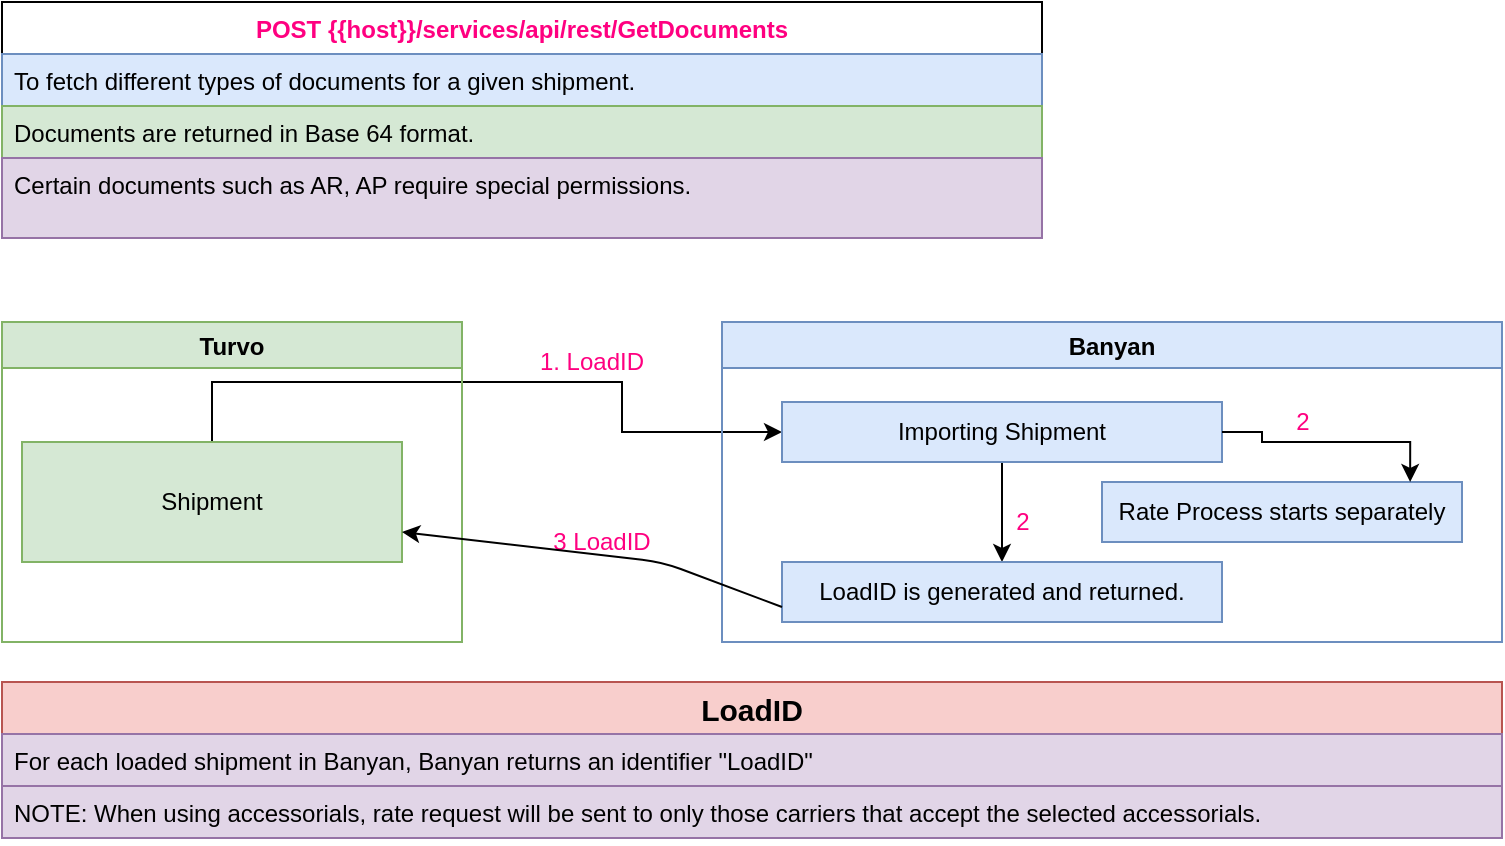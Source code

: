 <mxfile version="14.8.6" type="github" pages="4">
  <diagram id="OiAdG7TxA3gKg6y4t-il" name="01. /services/api/rest/ImportForQuote">
    <mxGraphModel dx="1022" dy="1271" grid="1" gridSize="10" guides="1" tooltips="1" connect="1" arrows="1" fold="1" page="1" pageScale="1" pageWidth="1100" pageHeight="850" math="0" shadow="0">
      <root>
        <mxCell id="0" />
        <mxCell id="1" parent="0" />
        <mxCell id="HQiu4LjJbaCrbUbcNdbU-1" value="POST {{host}}/services/api/rest/GetDocuments" style="swimlane;fontStyle=1;childLayout=stackLayout;horizontal=1;startSize=26;horizontalStack=0;resizeParent=1;resizeParentMax=0;resizeLast=0;collapsible=1;marginBottom=0;fontColor=#FF0080;" parent="1" vertex="1">
          <mxGeometry x="10" y="-380" width="520" height="118" as="geometry" />
        </mxCell>
        <mxCell id="HQiu4LjJbaCrbUbcNdbU-2" value="To fetch different types of documents for a given shipment." style="text;strokeColor=#6c8ebf;fillColor=#dae8fc;align=left;verticalAlign=top;spacingLeft=4;spacingRight=4;overflow=hidden;rotatable=0;points=[[0,0.5],[1,0.5]];portConstraint=eastwest;" parent="HQiu4LjJbaCrbUbcNdbU-1" vertex="1">
          <mxGeometry y="26" width="520" height="26" as="geometry" />
        </mxCell>
        <mxCell id="HQiu4LjJbaCrbUbcNdbU-3" value="Documents are returned in Base 64 format." style="text;strokeColor=#82b366;fillColor=#d5e8d4;align=left;verticalAlign=top;spacingLeft=4;spacingRight=4;overflow=hidden;rotatable=0;points=[[0,0.5],[1,0.5]];portConstraint=eastwest;" parent="HQiu4LjJbaCrbUbcNdbU-1" vertex="1">
          <mxGeometry y="52" width="520" height="26" as="geometry" />
        </mxCell>
        <mxCell id="HQiu4LjJbaCrbUbcNdbU-4" value="Certain documents such as AR, AP require special permissions." style="text;strokeColor=#9673a6;fillColor=#e1d5e7;align=left;verticalAlign=top;spacingLeft=4;spacingRight=4;overflow=hidden;rotatable=0;points=[[0,0.5],[1,0.5]];portConstraint=eastwest;whiteSpace=wrap;" parent="HQiu4LjJbaCrbUbcNdbU-1" vertex="1">
          <mxGeometry y="78" width="520" height="40" as="geometry" />
        </mxCell>
        <mxCell id="HQiu4LjJbaCrbUbcNdbU-5" style="edgeStyle=orthogonalEdgeStyle;rounded=0;orthogonalLoop=1;jettySize=auto;html=1;" parent="1" source="HQiu4LjJbaCrbUbcNdbU-20" target="HQiu4LjJbaCrbUbcNdbU-9" edge="1">
          <mxGeometry relative="1" as="geometry">
            <Array as="points">
              <mxPoint x="320" y="-190" />
              <mxPoint x="320" y="-165" />
            </Array>
          </mxGeometry>
        </mxCell>
        <mxCell id="HQiu4LjJbaCrbUbcNdbU-6" value="1. LoadID" style="text;html=1;strokeColor=none;fillColor=none;align=center;verticalAlign=middle;whiteSpace=wrap;rounded=0;fontColor=#FF0080;" parent="1" vertex="1">
          <mxGeometry x="240" y="-210" width="130" height="20" as="geometry" />
        </mxCell>
        <mxCell id="HQiu4LjJbaCrbUbcNdbU-7" value="Banyan" style="swimlane;startSize=23;fillColor=#dae8fc;strokeColor=#6c8ebf;labelBackgroundColor=none;" parent="1" vertex="1">
          <mxGeometry x="370" y="-220" width="390" height="160" as="geometry" />
        </mxCell>
        <mxCell id="HQiu4LjJbaCrbUbcNdbU-8" style="edgeStyle=orthogonalEdgeStyle;rounded=0;orthogonalLoop=1;jettySize=auto;html=1;entryX=0.5;entryY=0;entryDx=0;entryDy=0;" parent="HQiu4LjJbaCrbUbcNdbU-7" source="HQiu4LjJbaCrbUbcNdbU-9" target="HQiu4LjJbaCrbUbcNdbU-10" edge="1">
          <mxGeometry relative="1" as="geometry" />
        </mxCell>
        <mxCell id="HQiu4LjJbaCrbUbcNdbU-9" value="Importing Shipment" style="rounded=0;whiteSpace=wrap;html=1;fillColor=#dae8fc;strokeColor=#6c8ebf;" parent="HQiu4LjJbaCrbUbcNdbU-7" vertex="1">
          <mxGeometry x="30" y="40" width="220" height="30" as="geometry" />
        </mxCell>
        <mxCell id="HQiu4LjJbaCrbUbcNdbU-10" value="LoadID is generated and returned." style="rounded=0;whiteSpace=wrap;html=1;fillColor=#dae8fc;strokeColor=#6c8ebf;" parent="HQiu4LjJbaCrbUbcNdbU-7" vertex="1">
          <mxGeometry x="30" y="120" width="220" height="30" as="geometry" />
        </mxCell>
        <mxCell id="HQiu4LjJbaCrbUbcNdbU-11" value="&lt;font color=&quot;#ff0080&quot;&gt;2&lt;/font&gt;" style="text;html=1;align=center;verticalAlign=middle;resizable=0;points=[];autosize=1;strokeColor=none;" parent="HQiu4LjJbaCrbUbcNdbU-7" vertex="1">
          <mxGeometry x="140" y="90" width="20" height="20" as="geometry" />
        </mxCell>
        <mxCell id="HQiu4LjJbaCrbUbcNdbU-12" value="Rate Process starts separately" style="rounded=0;whiteSpace=wrap;html=1;fillColor=#dae8fc;strokeColor=#6c8ebf;" parent="1" vertex="1">
          <mxGeometry x="560" y="-140" width="180" height="30" as="geometry" />
        </mxCell>
        <mxCell id="HQiu4LjJbaCrbUbcNdbU-13" style="edgeStyle=orthogonalEdgeStyle;rounded=0;orthogonalLoop=1;jettySize=auto;html=1;entryX=0.856;entryY=0;entryDx=0;entryDy=0;entryPerimeter=0;" parent="1" source="HQiu4LjJbaCrbUbcNdbU-9" target="HQiu4LjJbaCrbUbcNdbU-12" edge="1">
          <mxGeometry relative="1" as="geometry">
            <Array as="points">
              <mxPoint x="640" y="-165" />
              <mxPoint x="640" y="-160" />
              <mxPoint x="714" y="-160" />
            </Array>
          </mxGeometry>
        </mxCell>
        <mxCell id="HQiu4LjJbaCrbUbcNdbU-14" value="3 LoadID" style="text;html=1;strokeColor=none;fillColor=none;align=center;verticalAlign=middle;whiteSpace=wrap;rounded=0;fontColor=#FF0080;" parent="1" vertex="1">
          <mxGeometry x="250" y="-120" width="120" height="20" as="geometry" />
        </mxCell>
        <mxCell id="HQiu4LjJbaCrbUbcNdbU-15" value="&lt;font color=&quot;#ff0080&quot;&gt;2&lt;/font&gt;" style="text;html=1;align=center;verticalAlign=middle;resizable=0;points=[];autosize=1;strokeColor=none;" parent="1" vertex="1">
          <mxGeometry x="650" y="-180" width="20" height="20" as="geometry" />
        </mxCell>
        <mxCell id="HQiu4LjJbaCrbUbcNdbU-16" value="LoadID" style="swimlane;fontStyle=1;childLayout=stackLayout;horizontal=1;startSize=26;horizontalStack=0;resizeParent=1;resizeParentMax=0;resizeLast=0;collapsible=1;marginBottom=0;fontSize=15;align=center;fillColor=#f8cecc;strokeColor=#b85450;" parent="1" vertex="1">
          <mxGeometry x="10" y="-40" width="750" height="52" as="geometry" />
        </mxCell>
        <mxCell id="HQiu4LjJbaCrbUbcNdbU-17" value="For each loaded shipment in Banyan, Banyan returns an identifier &quot;LoadID&quot;" style="text;strokeColor=#9673a6;fillColor=#e1d5e7;align=left;verticalAlign=top;spacingLeft=4;spacingRight=4;overflow=hidden;rotatable=0;points=[[0,0.5],[1,0.5]];portConstraint=eastwest;" parent="HQiu4LjJbaCrbUbcNdbU-16" vertex="1">
          <mxGeometry y="26" width="750" height="26" as="geometry" />
        </mxCell>
        <mxCell id="HQiu4LjJbaCrbUbcNdbU-18" value="NOTE: When using accessorials, rate request will be sent to only those carriers that accept the selected accessorials." style="text;strokeColor=#9673a6;fillColor=#e1d5e7;align=left;verticalAlign=top;spacingLeft=4;spacingRight=4;overflow=hidden;rotatable=0;points=[[0,0.5],[1,0.5]];portConstraint=eastwest;" parent="1" vertex="1">
          <mxGeometry x="10" y="12" width="750" height="26" as="geometry" />
        </mxCell>
        <mxCell id="HQiu4LjJbaCrbUbcNdbU-19" value="Turvo" style="swimlane;align=center;fillColor=#d5e8d4;strokeColor=#82b366;" parent="1" vertex="1">
          <mxGeometry x="10" y="-220" width="230" height="160" as="geometry" />
        </mxCell>
        <mxCell id="HQiu4LjJbaCrbUbcNdbU-20" value="Shipment" style="rounded=0;whiteSpace=wrap;html=1;fillColor=#d5e8d4;strokeColor=#82b366;" parent="HQiu4LjJbaCrbUbcNdbU-19" vertex="1">
          <mxGeometry x="10" y="60" width="190" height="60" as="geometry" />
        </mxCell>
        <mxCell id="HQiu4LjJbaCrbUbcNdbU-21" value="" style="endArrow=classic;html=1;exitX=0;exitY=0.75;exitDx=0;exitDy=0;entryX=1;entryY=0.75;entryDx=0;entryDy=0;" parent="1" source="HQiu4LjJbaCrbUbcNdbU-10" target="HQiu4LjJbaCrbUbcNdbU-20" edge="1">
          <mxGeometry width="50" height="50" relative="1" as="geometry">
            <mxPoint x="160" y="-80" as="sourcePoint" />
            <mxPoint x="220" y="-110" as="targetPoint" />
            <Array as="points">
              <mxPoint x="340" y="-100" />
            </Array>
          </mxGeometry>
        </mxCell>
      </root>
    </mxGraphModel>
  </diagram>
  <diagram name="02 /services/api/rest/GetQuotes" id="FWxIg1FBerBXyO7mredP">
    <mxGraphModel dx="1022" dy="444" grid="1" gridSize="10" guides="1" tooltips="1" connect="1" arrows="1" fold="1" page="1" pageScale="1" pageWidth="1100" pageHeight="850" math="0" shadow="0">
      <root>
        <mxCell id="3qYp3PzX7lrmJIjdqvdg-0" />
        <mxCell id="3qYp3PzX7lrmJIjdqvdg-1" parent="3qYp3PzX7lrmJIjdqvdg-0" />
        <mxCell id="3qYp3PzX7lrmJIjdqvdg-2" value="{{host}}/services/api/rest/GetQuotes" style="swimlane;fontStyle=1;childLayout=stackLayout;horizontal=1;startSize=26;horizontalStack=0;resizeParent=1;resizeParentMax=0;resizeLast=0;collapsible=1;marginBottom=0;fontColor=#FF0080;" parent="3qYp3PzX7lrmJIjdqvdg-1" vertex="1">
          <mxGeometry width="520" height="52" as="geometry" />
        </mxCell>
        <mxCell id="3qYp3PzX7lrmJIjdqvdg-3" value="This function will retrieve all the valid quotes for a given shipment." style="text;strokeColor=#6c8ebf;fillColor=#dae8fc;align=left;verticalAlign=top;spacingLeft=4;spacingRight=4;overflow=hidden;rotatable=0;points=[[0,0.5],[1,0.5]];portConstraint=eastwest;" parent="3qYp3PzX7lrmJIjdqvdg-2" vertex="1">
          <mxGeometry y="26" width="520" height="26" as="geometry" />
        </mxCell>
        <mxCell id="3qYp3PzX7lrmJIjdqvdg-6" style="edgeStyle=orthogonalEdgeStyle;rounded=0;orthogonalLoop=1;jettySize=auto;html=1;" parent="3qYp3PzX7lrmJIjdqvdg-1" source="3qYp3PzX7lrmJIjdqvdg-7" edge="1">
          <mxGeometry relative="1" as="geometry">
            <Array as="points">
              <mxPoint x="320" y="230" />
              <mxPoint x="320" y="255" />
            </Array>
            <mxPoint x="400" y="255" as="targetPoint" />
          </mxGeometry>
        </mxCell>
        <mxCell id="3qYp3PzX7lrmJIjdqvdg-7" value="Shipment" style="rounded=0;whiteSpace=wrap;html=1;fillColor=#d5e8d4;strokeColor=#82b366;" parent="3qYp3PzX7lrmJIjdqvdg-1" vertex="1">
          <mxGeometry x="10" y="200" width="230" height="60" as="geometry" />
        </mxCell>
        <mxCell id="3qYp3PzX7lrmJIjdqvdg-8" value="Turvo" style="text;html=1;align=center;verticalAlign=middle;resizable=0;points=[];autosize=1;strokeColor=none;fontColor=#FF0080;" parent="3qYp3PzX7lrmJIjdqvdg-1" vertex="1">
          <mxGeometry x="100" y="180" width="50" height="20" as="geometry" />
        </mxCell>
        <mxCell id="3qYp3PzX7lrmJIjdqvdg-9" value="1 LoadID" style="text;html=1;strokeColor=none;fillColor=none;align=center;verticalAlign=middle;whiteSpace=wrap;rounded=0;fontColor=#FF0080;" parent="3qYp3PzX7lrmJIjdqvdg-1" vertex="1">
          <mxGeometry x="240" y="210" width="130" height="20" as="geometry" />
        </mxCell>
        <mxCell id="3qYp3PzX7lrmJIjdqvdg-10" value="Banyan" style="swimlane;fontColor=#FF0080;startSize=23;" parent="3qYp3PzX7lrmJIjdqvdg-1" vertex="1">
          <mxGeometry x="370" y="120" width="460" height="330" as="geometry" />
        </mxCell>
        <mxCell id="3qYp3PzX7lrmJIjdqvdg-11" style="edgeStyle=orthogonalEdgeStyle;rounded=0;orthogonalLoop=1;jettySize=auto;html=1;entryX=0.5;entryY=0;entryDx=0;entryDy=0;" parent="3qYp3PzX7lrmJIjdqvdg-10" edge="1">
          <mxGeometry relative="1" as="geometry">
            <mxPoint x="140" y="70" as="sourcePoint" />
          </mxGeometry>
        </mxCell>
        <mxCell id="3qYp3PzX7lrmJIjdqvdg-16" style="edgeStyle=orthogonalEdgeStyle;rounded=0;orthogonalLoop=1;jettySize=auto;html=1;entryX=0.856;entryY=0;entryDx=0;entryDy=0;entryPerimeter=0;" parent="3qYp3PzX7lrmJIjdqvdg-1" edge="1">
          <mxGeometry relative="1" as="geometry">
            <Array as="points">
              <mxPoint x="640" y="255" />
              <mxPoint x="640" y="260" />
              <mxPoint x="714" y="260" />
            </Array>
            <mxPoint x="620" y="255" as="sourcePoint" />
          </mxGeometry>
        </mxCell>
        <mxCell id="3qYp3PzX7lrmJIjdqvdg-17" style="edgeStyle=orthogonalEdgeStyle;rounded=0;orthogonalLoop=1;jettySize=auto;html=1;entryX=0.461;entryY=1.1;entryDx=0;entryDy=0;entryPerimeter=0;" parent="3qYp3PzX7lrmJIjdqvdg-1" target="3qYp3PzX7lrmJIjdqvdg-7" edge="1">
          <mxGeometry relative="1" as="geometry">
            <mxPoint x="400" y="335" as="sourcePoint" />
          </mxGeometry>
        </mxCell>
        <mxCell id="3qYp3PzX7lrmJIjdqvdg-52" value="{&lt;br&gt;&lt;span&gt; &lt;/span&gt;&quot;Quotes&quot;:[&lt;br&gt;&lt;blockquote style=&quot;margin: 0 0 0 40px ; border: none ; padding: 0px&quot;&gt;&lt;span&gt;&lt;span style=&quot;white-space: pre&quot;&gt; &lt;/span&gt;{&lt;span&gt; &lt;/span&gt;&lt;/span&gt;&lt;/blockquote&gt;&lt;blockquote style=&quot;margin: 0 0 0 40px ; border: none ; padding: 0px&quot;&gt;&lt;span&gt;&lt;br/&gt;&lt;/span&gt;&lt;span&gt; &lt;/span&gt;&lt;span&gt; &lt;/span&gt;&lt;span&gt; &lt;/span&gt;&lt;span style=&quot;white-space: pre&quot;&gt; &lt;/span&gt;&lt;span style=&quot;white-space: pre&quot;&gt; &lt;/span&gt;&quot;LoadID&quot;: &quot;SameAsPassed&quot;,&lt;br&gt;&lt;span&gt;&lt;span style=&quot;white-space: pre&quot;&gt; &lt;/span&gt;&lt;span style=&quot;white-space: pre&quot;&gt; &lt;/span&gt;&quot;&lt;/span&gt;QuoteID&quot;: &quot;DifferentForEachQuote&quot;&lt;/blockquote&gt;&lt;span&gt; &lt;/span&gt;&lt;span&gt; &lt;/span&gt;&lt;span style=&quot;white-space: pre&quot;&gt; &lt;/span&gt;&lt;span style=&quot;white-space: pre&quot;&gt; &amp;nbsp;&lt;/span&gt;&amp;nbsp; &amp;nbsp; },&lt;br&gt;&lt;span&gt; &lt;/span&gt;&lt;span&gt; &lt;/span&gt;&lt;span style=&quot;white-space: pre&quot;&gt;&lt;span style=&quot;white-space: pre&quot;&gt; &lt;/span&gt;&lt;span style=&quot;white-space: pre&quot;&gt; &lt;/span&gt;    { &lt;br/&gt;&lt;/span&gt;&lt;span style=&quot;white-space: pre&quot;&gt; &lt;/span&gt;&lt;span style=&quot;white-space: pre&quot;&gt; &lt;/span&gt;&lt;span style=&quot;white-space: pre&quot;&gt; &lt;/span&gt;&quot;LoadID&quot;: &quot;SameAsPassed&quot;,&lt;br&gt;&lt;span style=&quot;white-space: pre&quot;&gt; &lt;/span&gt;&lt;span style=&quot;white-space: pre&quot;&gt; &lt;span&gt; &lt;/span&gt;&quot;&lt;/span&gt;QuoteID&quot;: &quot;DifferentForEachQuote&quot;&lt;br&gt;&lt;span style=&quot;white-space: pre&quot;&gt; &lt;/span&gt;&lt;span style=&quot;white-space: pre&quot;&gt; &lt;/span&gt;&amp;nbsp; &amp;nbsp; },&lt;br&gt;&lt;span&gt; &lt;/span&gt;&lt;span style=&quot;white-space: pre&quot;&gt; &lt;/span&gt;&lt;span style=&quot;white-space: pre&quot;&gt; &lt;/span&gt;]&lt;br&gt;}" style="rounded=0;whiteSpace=wrap;html=1;fillColor=#f8cecc;strokeColor=#b85450;align=left;" parent="3qYp3PzX7lrmJIjdqvdg-1" vertex="1">
          <mxGeometry x="400" y="160" width="400" height="240" as="geometry" />
        </mxCell>
        <mxCell id="3qYp3PzX7lrmJIjdqvdg-53" value="2. A set of Quotes" style="text;html=1;strokeColor=none;fillColor=none;align=center;verticalAlign=middle;whiteSpace=wrap;rounded=0;fontColor=#FF0080;" parent="3qYp3PzX7lrmJIjdqvdg-1" vertex="1">
          <mxGeometry x="120" y="310" width="130" height="20" as="geometry" />
        </mxCell>
        <mxCell id="3qYp3PzX7lrmJIjdqvdg-57" value="Just Pass the LoadID created by Banyan for shipment." style="text;strokeColor=#6c8ebf;fillColor=#dae8fc;align=left;verticalAlign=top;spacingLeft=4;spacingRight=4;overflow=hidden;rotatable=0;points=[[0,0.5],[1,0.5]];portConstraint=eastwest;" parent="3qYp3PzX7lrmJIjdqvdg-1" vertex="1">
          <mxGeometry y="52" width="520" height="26" as="geometry" />
        </mxCell>
      </root>
    </mxGraphModel>
  </diagram>
  <diagram name="03. /services/api/rest/ImportForQuote_Sync" id="VW07h3cwKVJhl0lstl71">
    <mxGraphModel dx="1022" dy="444" grid="1" gridSize="10" guides="1" tooltips="1" connect="1" arrows="1" fold="1" page="1" pageScale="1" pageWidth="1100" pageHeight="850" math="0" shadow="0">
      <root>
        <mxCell id="U-g3pxEUER873NjEjKzG-0" />
        <mxCell id="U-g3pxEUER873NjEjKzG-1" parent="U-g3pxEUER873NjEjKzG-0" />
        <mxCell id="U-g3pxEUER873NjEjKzG-2" value="POST {{host}}/services/api/rest/ImportForQuote" style="swimlane;fontStyle=1;childLayout=stackLayout;horizontal=1;startSize=26;horizontalStack=0;resizeParent=1;resizeParentMax=0;resizeLast=0;collapsible=1;marginBottom=0;fontColor=#FF0080;" parent="U-g3pxEUER873NjEjKzG-1" vertex="1">
          <mxGeometry y="40" width="520" height="118" as="geometry" />
        </mxCell>
        <mxCell id="U-g3pxEUER873NjEjKzG-3" value="Import a shipment in the Banyan system." style="text;strokeColor=#6c8ebf;fillColor=#dae8fc;align=left;verticalAlign=top;spacingLeft=4;spacingRight=4;overflow=hidden;rotatable=0;points=[[0,0.5],[1,0.5]];portConstraint=eastwest;" parent="U-g3pxEUER873NjEjKzG-2" vertex="1">
          <mxGeometry y="26" width="520" height="26" as="geometry" />
        </mxCell>
        <mxCell id="U-g3pxEUER873NjEjKzG-4" value="Initiate the rating process and will return a response immediately" style="text;strokeColor=#82b366;fillColor=#d5e8d4;align=left;verticalAlign=top;spacingLeft=4;spacingRight=4;overflow=hidden;rotatable=0;points=[[0,0.5],[1,0.5]];portConstraint=eastwest;" parent="U-g3pxEUER873NjEjKzG-2" vertex="1">
          <mxGeometry y="52" width="520" height="26" as="geometry" />
        </mxCell>
        <mxCell id="U-g3pxEUER873NjEjKzG-5" value="Following this request would be a loop of calling GetQuotes to return the quotes on the created shipment" style="text;strokeColor=#9673a6;fillColor=#e1d5e7;align=left;verticalAlign=top;spacingLeft=4;spacingRight=4;overflow=hidden;rotatable=0;points=[[0,0.5],[1,0.5]];portConstraint=eastwest;whiteSpace=wrap;" parent="U-g3pxEUER873NjEjKzG-2" vertex="1">
          <mxGeometry y="78" width="520" height="40" as="geometry" />
        </mxCell>
        <mxCell id="U-g3pxEUER873NjEjKzG-6" style="edgeStyle=orthogonalEdgeStyle;rounded=0;orthogonalLoop=1;jettySize=auto;html=1;" parent="U-g3pxEUER873NjEjKzG-1" source="U-g3pxEUER873NjEjKzG-7" target="U-g3pxEUER873NjEjKzG-12" edge="1">
          <mxGeometry relative="1" as="geometry">
            <Array as="points">
              <mxPoint x="320" y="230" />
              <mxPoint x="320" y="245" />
            </Array>
          </mxGeometry>
        </mxCell>
        <mxCell id="U-g3pxEUER873NjEjKzG-7" value="Shipment" style="rounded=0;whiteSpace=wrap;html=1;fillColor=#d5e8d4;strokeColor=#82b366;" parent="U-g3pxEUER873NjEjKzG-1" vertex="1">
          <mxGeometry x="10" y="200" width="230" height="60" as="geometry" />
        </mxCell>
        <mxCell id="U-g3pxEUER873NjEjKzG-8" value="Turvo" style="text;html=1;align=center;verticalAlign=middle;resizable=0;points=[];autosize=1;strokeColor=none;fontColor=#FF0080;" parent="U-g3pxEUER873NjEjKzG-1" vertex="1">
          <mxGeometry x="100" y="180" width="50" height="20" as="geometry" />
        </mxCell>
        <mxCell id="U-g3pxEUER873NjEjKzG-9" value="1. Importing Shipment" style="text;html=1;strokeColor=none;fillColor=none;align=center;verticalAlign=middle;whiteSpace=wrap;rounded=0;fontColor=#FF0080;" parent="U-g3pxEUER873NjEjKzG-1" vertex="1">
          <mxGeometry x="240" y="210" width="130" height="20" as="geometry" />
        </mxCell>
        <mxCell id="U-g3pxEUER873NjEjKzG-10" value="Banyan" style="swimlane;fontColor=#FF0080;startSize=23;" parent="U-g3pxEUER873NjEjKzG-1" vertex="1">
          <mxGeometry x="370" y="200" width="470" height="440" as="geometry" />
        </mxCell>
        <mxCell id="LS-Lc405rFHRBbfT6CRn-0" style="edgeStyle=orthogonalEdgeStyle;rounded=0;orthogonalLoop=1;jettySize=auto;html=1;entryX=0.5;entryY=0;entryDx=0;entryDy=0;" parent="U-g3pxEUER873NjEjKzG-10" source="U-g3pxEUER873NjEjKzG-12" target="U-g3pxEUER873NjEjKzG-15" edge="1">
          <mxGeometry relative="1" as="geometry" />
        </mxCell>
        <mxCell id="U-g3pxEUER873NjEjKzG-12" value="Importing Shipment" style="rounded=0;whiteSpace=wrap;html=1;fillColor=#dae8fc;strokeColor=#6c8ebf;" parent="U-g3pxEUER873NjEjKzG-10" vertex="1">
          <mxGeometry x="30" y="40" width="240" height="40" as="geometry" />
        </mxCell>
        <mxCell id="LS-Lc405rFHRBbfT6CRn-1" style="edgeStyle=orthogonalEdgeStyle;rounded=0;orthogonalLoop=1;jettySize=auto;html=1;" parent="U-g3pxEUER873NjEjKzG-10" source="U-g3pxEUER873NjEjKzG-15" edge="1">
          <mxGeometry relative="1" as="geometry">
            <mxPoint x="150" y="190" as="targetPoint" />
          </mxGeometry>
        </mxCell>
        <mxCell id="U-g3pxEUER873NjEjKzG-15" value="Rate Process starts&amp;nbsp;" style="rounded=0;whiteSpace=wrap;html=1;fillColor=#dae8fc;strokeColor=#6c8ebf;" parent="U-g3pxEUER873NjEjKzG-10" vertex="1">
          <mxGeometry x="30" y="120" width="240" height="40" as="geometry" />
        </mxCell>
        <mxCell id="U-g3pxEUER873NjEjKzG-17" style="edgeStyle=orthogonalEdgeStyle;rounded=0;orthogonalLoop=1;jettySize=auto;html=1;entryX=0.461;entryY=1.1;entryDx=0;entryDy=0;entryPerimeter=0;" parent="U-g3pxEUER873NjEjKzG-1" target="U-g3pxEUER873NjEjKzG-7" edge="1">
          <mxGeometry relative="1" as="geometry">
            <mxPoint x="400" y="417.5" as="sourcePoint" />
          </mxGeometry>
        </mxCell>
        <mxCell id="U-g3pxEUER873NjEjKzG-18" value="2. A set of Quotes" style="text;html=1;strokeColor=none;fillColor=none;align=center;verticalAlign=middle;whiteSpace=wrap;rounded=0;fontColor=#FF0080;" parent="U-g3pxEUER873NjEjKzG-1" vertex="1">
          <mxGeometry x="190" y="380" width="120" height="20" as="geometry" />
        </mxCell>
        <mxCell id="rtPEkSFmFEGh6jgvNy1m-0" value="{&lt;br&gt;&lt;span style=&quot;white-space: pre&quot;&gt; &lt;/span&gt;&amp;nbsp; &amp;nbsp; ...,&lt;br&gt;&lt;span&gt; &lt;/span&gt;&lt;blockquote style=&quot;margin: 0 0 0 40px ; border: none ; padding: 0px&quot;&gt;&quot;Quotes&quot;:[&lt;blockquote style=&quot;margin: 0 0 0 40px ; border: none ; padding: 0px&quot;&gt;&lt;span&gt;&lt;span style=&quot;white-space: pre&quot;&gt; &lt;/span&gt;{&lt;/span&gt;&lt;/blockquote&gt;&lt;blockquote style=&quot;margin: 0 0 0 40px ; border: none ; padding: 0px&quot;&gt;&lt;span&gt;&lt;br&gt;&lt;/span&gt;&lt;/blockquote&gt;&lt;blockquote style=&quot;margin: 0 0 0 40px ; border: none ; padding: 0px&quot;&gt;&lt;span style=&quot;white-space: pre&quot;&gt; &lt;/span&gt;&lt;span style=&quot;white-space: pre&quot;&gt; &lt;/span&gt;&quot;LoadID&quot;: &quot;SameAsPassed&quot;,&lt;/blockquote&gt;&lt;blockquote style=&quot;margin: 0 0 0 40px ; border: none ; padding: 0px&quot;&gt;&lt;span&gt;&lt;span style=&quot;white-space: pre&quot;&gt; &lt;/span&gt;&lt;span style=&quot;white-space: pre&quot;&gt; &lt;/span&gt;&quot;&lt;/span&gt;QuoteID&quot;: &quot;DifferentForEachQuote&quot;&lt;/blockquote&gt;&lt;span style=&quot;white-space: pre&quot;&gt; &lt;/span&gt;&lt;span style=&quot;white-space: pre&quot;&gt; &amp;nbsp;&lt;/span&gt;&amp;nbsp; &amp;nbsp; },&lt;br&gt;&lt;span style=&quot;white-space: pre&quot;&gt;&lt;span style=&quot;white-space: pre&quot;&gt; &lt;/span&gt;&lt;span style=&quot;white-space: pre&quot;&gt; &lt;/span&gt;    { &lt;br&gt;&lt;/span&gt;&lt;span style=&quot;white-space: pre&quot;&gt; &lt;/span&gt;&lt;span style=&quot;white-space: pre&quot;&gt; &lt;/span&gt;&lt;span style=&quot;white-space: pre&quot;&gt; &lt;/span&gt;&quot;LoadID&quot;: &quot;SameAsPassed&quot;,&lt;br&gt;&lt;span style=&quot;white-space: pre&quot;&gt; &lt;/span&gt;&lt;span style=&quot;white-space: pre&quot;&gt; &lt;span&gt; &lt;/span&gt;&quot;&lt;/span&gt;QuoteID&quot;: &quot;DifferentForEachQuote&quot;&lt;br&gt;&lt;span style=&quot;white-space: pre&quot;&gt; &lt;/span&gt;&lt;span style=&quot;white-space: pre&quot;&gt; &lt;/span&gt;&amp;nbsp; &amp;nbsp; },&lt;br&gt;&lt;span style=&quot;white-space: pre&quot;&gt; &lt;/span&gt;&lt;span style=&quot;white-space: pre&quot;&gt; &lt;/span&gt;]&lt;/blockquote&gt;}" style="rounded=0;whiteSpace=wrap;html=1;fillColor=#f8cecc;strokeColor=#b85450;align=left;" parent="U-g3pxEUER873NjEjKzG-1" vertex="1">
          <mxGeometry x="400" y="390" width="400" height="240" as="geometry" />
        </mxCell>
      </root>
    </mxGraphModel>
  </diagram>
  <diagram id="dOh_V104mQJpr9CTCbcv" name="Page-4">
    <mxGraphModel dx="1022" dy="478" grid="1" gridSize="10" guides="1" tooltips="1" connect="1" arrows="1" fold="1" page="1" pageScale="1" pageWidth="1100" pageHeight="850" math="0" shadow="0">
      <root>
        <mxCell id="rXdjp0I8evFBmd4U9B_b-0" />
        <mxCell id="rXdjp0I8evFBmd4U9B_b-1" parent="rXdjp0I8evFBmd4U9B_b-0" />
        <mxCell id="rXdjp0I8evFBmd4U9B_b-2" value="" style="shape=table;startSize=0;container=1;collapsible=0;childLayout=tableLayout;" vertex="1" parent="rXdjp0I8evFBmd4U9B_b-1">
          <mxGeometry x="25" y="270" width="520" height="40" as="geometry" />
        </mxCell>
        <mxCell id="rXdjp0I8evFBmd4U9B_b-3" value="" style="shape=partialRectangle;collapsible=0;dropTarget=0;pointerEvents=0;fillColor=none;top=0;left=0;bottom=0;right=0;points=[[0,0.5],[1,0.5]];portConstraint=eastwest;" vertex="1" parent="rXdjp0I8evFBmd4U9B_b-2">
          <mxGeometry width="520" height="40" as="geometry" />
        </mxCell>
        <mxCell id="rXdjp0I8evFBmd4U9B_b-4" value="&lt;b&gt;P44Credentials&lt;/b&gt;" style="shape=partialRectangle;html=1;whiteSpace=wrap;connectable=0;overflow=hidden;fillColor=#ffe6cc;top=0;left=0;bottom=0;right=0;strokeColor=#d79b00;" vertex="1" parent="rXdjp0I8evFBmd4U9B_b-3">
          <mxGeometry width="260" height="40" as="geometry" />
        </mxCell>
        <mxCell id="rXdjp0I8evFBmd4U9B_b-5" value="&lt;b&gt;AuthenticationData&lt;/b&gt;" style="shape=partialRectangle;html=1;whiteSpace=wrap;connectable=0;overflow=hidden;fillColor=#f8cecc;top=0;left=0;bottom=0;right=0;strokeColor=#b85450;" vertex="1" parent="rXdjp0I8evFBmd4U9B_b-3">
          <mxGeometry x="260" width="260" height="40" as="geometry" />
        </mxCell>
        <mxCell id="rXdjp0I8evFBmd4U9B_b-6" value="" style="shape=table;startSize=0;container=1;collapsible=0;childLayout=tableLayout;" vertex="1" parent="rXdjp0I8evFBmd4U9B_b-1">
          <mxGeometry x="25" y="350" width="520" height="40" as="geometry" />
        </mxCell>
        <mxCell id="rXdjp0I8evFBmd4U9B_b-7" value="" style="shape=partialRectangle;collapsible=0;dropTarget=0;pointerEvents=0;fillColor=none;top=0;left=0;bottom=0;right=0;points=[[0,0.5],[1,0.5]];portConstraint=eastwest;" vertex="1" parent="rXdjp0I8evFBmd4U9B_b-6">
          <mxGeometry width="520" height="40" as="geometry" />
        </mxCell>
        <mxCell id="rXdjp0I8evFBmd4U9B_b-8" value="" style="shape=partialRectangle;html=1;whiteSpace=wrap;connectable=0;overflow=hidden;fillColor=#ffe6cc;top=0;left=0;bottom=0;right=0;strokeColor=#d79b00;" vertex="1" parent="rXdjp0I8evFBmd4U9B_b-7">
          <mxGeometry width="260" height="40" as="geometry" />
        </mxCell>
        <mxCell id="rXdjp0I8evFBmd4U9B_b-9" value="&lt;b&gt;Loadinfo&lt;/b&gt;" style="shape=partialRectangle;html=1;whiteSpace=wrap;connectable=0;overflow=hidden;fillColor=#f8cecc;top=0;left=0;bottom=0;right=0;strokeColor=#b85450;" vertex="1" parent="rXdjp0I8evFBmd4U9B_b-7">
          <mxGeometry x="260" width="260" height="40" as="geometry" />
        </mxCell>
        <mxCell id="rXdjp0I8evFBmd4U9B_b-10" value="" style="shape=table;startSize=0;container=1;collapsible=0;childLayout=tableLayout;" vertex="1" parent="rXdjp0I8evFBmd4U9B_b-1">
          <mxGeometry x="25" y="430" width="520" height="120" as="geometry" />
        </mxCell>
        <mxCell id="rXdjp0I8evFBmd4U9B_b-11" value="" style="shape=partialRectangle;collapsible=0;dropTarget=0;pointerEvents=0;fillColor=none;top=0;left=0;bottom=0;right=0;points=[[0,0.5],[1,0.5]];portConstraint=eastwest;" vertex="1" parent="rXdjp0I8evFBmd4U9B_b-10">
          <mxGeometry width="520" height="40" as="geometry" />
        </mxCell>
        <mxCell id="rXdjp0I8evFBmd4U9B_b-12" value="" style="shape=partialRectangle;html=1;whiteSpace=wrap;connectable=0;overflow=hidden;fillColor=#ffe6cc;top=0;left=0;bottom=0;right=0;strokeColor=#d79b00;" vertex="1" parent="rXdjp0I8evFBmd4U9B_b-11">
          <mxGeometry width="260" height="40" as="geometry" />
        </mxCell>
        <mxCell id="rXdjp0I8evFBmd4U9B_b-13" value="&lt;b&gt;BillTo&lt;/b&gt;" style="shape=partialRectangle;html=1;whiteSpace=wrap;connectable=0;overflow=hidden;fillColor=#f8cecc;top=0;left=0;bottom=0;right=0;strokeColor=#b85450;" vertex="1" parent="rXdjp0I8evFBmd4U9B_b-11">
          <mxGeometry x="260" width="260" height="40" as="geometry" />
        </mxCell>
        <mxCell id="rXdjp0I8evFBmd4U9B_b-14" style="shape=partialRectangle;collapsible=0;dropTarget=0;pointerEvents=0;fillColor=none;top=0;left=0;bottom=0;right=0;points=[[0,0.5],[1,0.5]];portConstraint=eastwest;" vertex="1" parent="rXdjp0I8evFBmd4U9B_b-10">
          <mxGeometry y="40" width="520" height="40" as="geometry" />
        </mxCell>
        <mxCell id="rXdjp0I8evFBmd4U9B_b-15" value="&lt;b&gt;LTLAddress&lt;/b&gt;" style="shape=partialRectangle;html=1;whiteSpace=wrap;connectable=0;overflow=hidden;fillColor=#ffe6cc;top=0;left=0;bottom=0;right=0;strokeColor=#d79b00;" vertex="1" parent="rXdjp0I8evFBmd4U9B_b-14">
          <mxGeometry width="260" height="40" as="geometry" />
        </mxCell>
        <mxCell id="rXdjp0I8evFBmd4U9B_b-16" value="&lt;b&gt;AddressInfo&lt;/b&gt;" style="shape=partialRectangle;html=1;whiteSpace=wrap;connectable=0;overflow=hidden;fillColor=#f8cecc;top=0;left=0;bottom=0;right=0;strokeColor=#b85450;" vertex="1" parent="rXdjp0I8evFBmd4U9B_b-14">
          <mxGeometry x="260" width="260" height="40" as="geometry" />
        </mxCell>
        <mxCell id="rXdjp0I8evFBmd4U9B_b-17" style="shape=partialRectangle;collapsible=0;dropTarget=0;pointerEvents=0;fillColor=none;top=0;left=0;bottom=0;right=0;points=[[0,0.5],[1,0.5]];portConstraint=eastwest;" vertex="1" parent="rXdjp0I8evFBmd4U9B_b-10">
          <mxGeometry y="80" width="520" height="40" as="geometry" />
        </mxCell>
        <mxCell id="rXdjp0I8evFBmd4U9B_b-18" value="&lt;b&gt;LTLContact&lt;/b&gt;" style="shape=partialRectangle;html=1;whiteSpace=wrap;connectable=0;overflow=hidden;fillColor=#ffe6cc;top=0;left=0;bottom=0;right=0;strokeColor=#d79b00;" vertex="1" parent="rXdjp0I8evFBmd4U9B_b-17">
          <mxGeometry width="260" height="40" as="geometry" />
        </mxCell>
        <mxCell id="rXdjp0I8evFBmd4U9B_b-19" value="&lt;b&gt;ContactInfo&lt;/b&gt;" style="shape=partialRectangle;html=1;whiteSpace=wrap;connectable=0;overflow=hidden;fillColor=#f8cecc;top=0;left=0;bottom=0;right=0;strokeColor=#b85450;" vertex="1" parent="rXdjp0I8evFBmd4U9B_b-17">
          <mxGeometry x="260" width="260" height="40" as="geometry" />
        </mxCell>
        <mxCell id="rXdjp0I8evFBmd4U9B_b-20" value="" style="shape=table;startSize=0;container=1;collapsible=0;childLayout=tableLayout;" vertex="1" parent="rXdjp0I8evFBmd4U9B_b-1">
          <mxGeometry x="25" y="590" width="520" height="40" as="geometry" />
        </mxCell>
        <mxCell id="rXdjp0I8evFBmd4U9B_b-21" value="" style="shape=partialRectangle;collapsible=0;dropTarget=0;pointerEvents=0;fillColor=none;top=0;left=0;bottom=0;right=0;points=[[0,0.5],[1,0.5]];portConstraint=eastwest;" vertex="1" parent="rXdjp0I8evFBmd4U9B_b-20">
          <mxGeometry width="520" height="40" as="geometry" />
        </mxCell>
        <mxCell id="rXdjp0I8evFBmd4U9B_b-22" value="" style="shape=partialRectangle;html=1;whiteSpace=wrap;connectable=0;overflow=hidden;fillColor=#ffe6cc;top=0;left=0;bottom=0;right=0;strokeColor=#d79b00;" vertex="1" parent="rXdjp0I8evFBmd4U9B_b-21">
          <mxGeometry width="260" height="40" as="geometry" />
        </mxCell>
        <mxCell id="rXdjp0I8evFBmd4U9B_b-23" value="&lt;b&gt;RateServices&lt;/b&gt;" style="shape=partialRectangle;html=1;whiteSpace=wrap;connectable=0;overflow=hidden;fillColor=#f8cecc;top=0;left=0;bottom=0;right=0;strokeColor=#b85450;" vertex="1" parent="rXdjp0I8evFBmd4U9B_b-21">
          <mxGeometry x="260" width="260" height="40" as="geometry" />
        </mxCell>
        <mxCell id="rXdjp0I8evFBmd4U9B_b-24" value="" style="shape=table;startSize=0;container=1;collapsible=0;childLayout=tableLayout;" vertex="1" parent="rXdjp0I8evFBmd4U9B_b-1">
          <mxGeometry x="555" y="430" width="520" height="120" as="geometry" />
        </mxCell>
        <mxCell id="rXdjp0I8evFBmd4U9B_b-25" value="" style="shape=partialRectangle;collapsible=0;dropTarget=0;pointerEvents=0;fillColor=none;top=0;left=0;bottom=0;right=0;points=[[0,0.5],[1,0.5]];portConstraint=eastwest;" vertex="1" parent="rXdjp0I8evFBmd4U9B_b-24">
          <mxGeometry width="520" height="40" as="geometry" />
        </mxCell>
        <mxCell id="rXdjp0I8evFBmd4U9B_b-26" value="" style="shape=partialRectangle;html=1;whiteSpace=wrap;connectable=0;overflow=hidden;fillColor=#ffe6cc;top=0;left=0;bottom=0;right=0;strokeColor=#d79b00;" vertex="1" parent="rXdjp0I8evFBmd4U9B_b-25">
          <mxGeometry width="260" height="40" as="geometry" />
        </mxCell>
        <mxCell id="rXdjp0I8evFBmd4U9B_b-27" value="&lt;b&gt;Shipper&lt;/b&gt;" style="shape=partialRectangle;html=1;whiteSpace=wrap;connectable=0;overflow=hidden;fillColor=#f8cecc;top=0;left=0;bottom=0;right=0;strokeColor=#b85450;" vertex="1" parent="rXdjp0I8evFBmd4U9B_b-25">
          <mxGeometry x="260" width="260" height="40" as="geometry" />
        </mxCell>
        <mxCell id="rXdjp0I8evFBmd4U9B_b-28" style="shape=partialRectangle;collapsible=0;dropTarget=0;pointerEvents=0;fillColor=none;top=0;left=0;bottom=0;right=0;points=[[0,0.5],[1,0.5]];portConstraint=eastwest;" vertex="1" parent="rXdjp0I8evFBmd4U9B_b-24">
          <mxGeometry y="40" width="520" height="40" as="geometry" />
        </mxCell>
        <mxCell id="rXdjp0I8evFBmd4U9B_b-29" value="&lt;b&gt;LTLAddress&lt;/b&gt;" style="shape=partialRectangle;html=1;whiteSpace=wrap;connectable=0;overflow=hidden;fillColor=#ffe6cc;top=0;left=0;bottom=0;right=0;strokeColor=#d79b00;" vertex="1" parent="rXdjp0I8evFBmd4U9B_b-28">
          <mxGeometry width="260" height="40" as="geometry" />
        </mxCell>
        <mxCell id="rXdjp0I8evFBmd4U9B_b-30" value="&lt;b&gt;AddressInfo&lt;/b&gt;" style="shape=partialRectangle;html=1;whiteSpace=wrap;connectable=0;overflow=hidden;fillColor=#f8cecc;top=0;left=0;bottom=0;right=0;strokeColor=#b85450;" vertex="1" parent="rXdjp0I8evFBmd4U9B_b-28">
          <mxGeometry x="260" width="260" height="40" as="geometry" />
        </mxCell>
        <mxCell id="rXdjp0I8evFBmd4U9B_b-31" style="shape=partialRectangle;collapsible=0;dropTarget=0;pointerEvents=0;fillColor=none;top=0;left=0;bottom=0;right=0;points=[[0,0.5],[1,0.5]];portConstraint=eastwest;" vertex="1" parent="rXdjp0I8evFBmd4U9B_b-24">
          <mxGeometry y="80" width="520" height="40" as="geometry" />
        </mxCell>
        <mxCell id="rXdjp0I8evFBmd4U9B_b-32" value="&lt;b&gt;LTLContact&lt;/b&gt;" style="shape=partialRectangle;html=1;whiteSpace=wrap;connectable=0;overflow=hidden;fillColor=#ffe6cc;top=0;left=0;bottom=0;right=0;strokeColor=#d79b00;" vertex="1" parent="rXdjp0I8evFBmd4U9B_b-31">
          <mxGeometry width="260" height="40" as="geometry" />
        </mxCell>
        <mxCell id="rXdjp0I8evFBmd4U9B_b-33" value="&lt;b&gt;ContactInfo&lt;/b&gt;" style="shape=partialRectangle;html=1;whiteSpace=wrap;connectable=0;overflow=hidden;fillColor=#f8cecc;top=0;left=0;bottom=0;right=0;strokeColor=#b85450;" vertex="1" parent="rXdjp0I8evFBmd4U9B_b-31">
          <mxGeometry x="260" width="260" height="40" as="geometry" />
        </mxCell>
      </root>
    </mxGraphModel>
  </diagram>
</mxfile>
